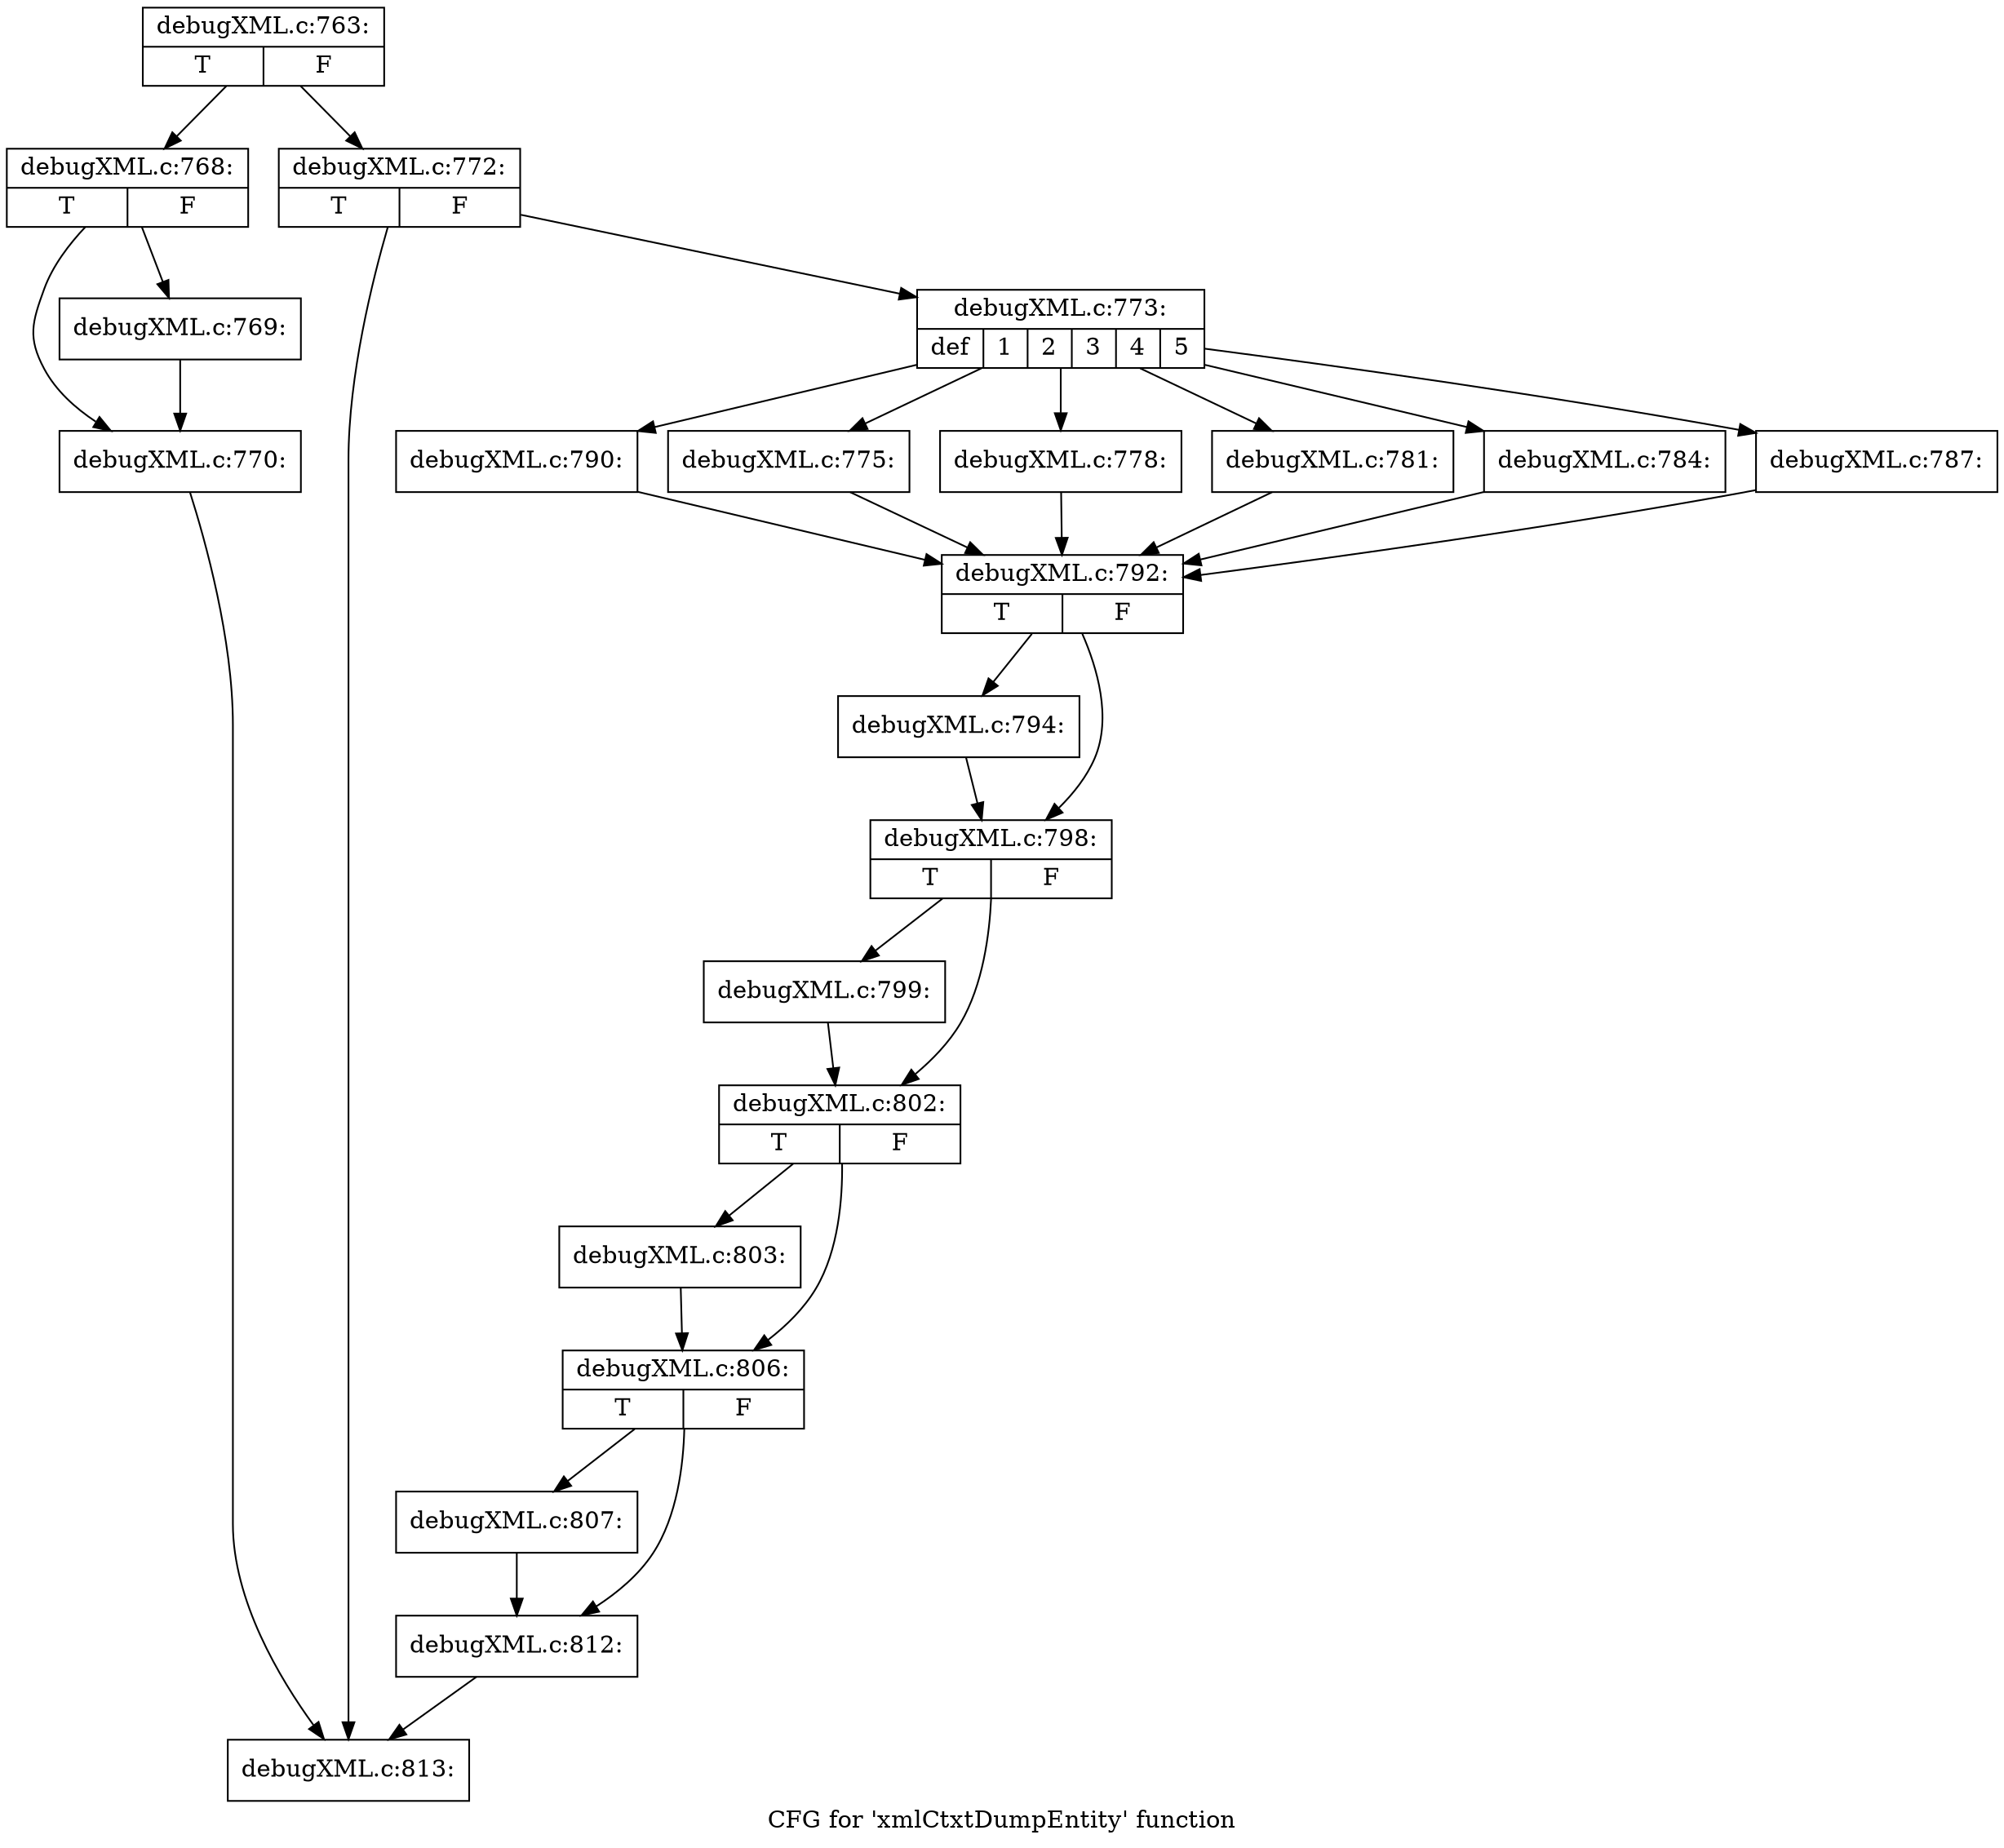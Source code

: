 digraph "CFG for 'xmlCtxtDumpEntity' function" {
	label="CFG for 'xmlCtxtDumpEntity' function";

	Node0x4b62a40 [shape=record,label="{debugXML.c:763:|{<s0>T|<s1>F}}"];
	Node0x4b62a40 -> Node0x4b634d0;
	Node0x4b62a40 -> Node0x4b63520;
	Node0x4b634d0 [shape=record,label="{debugXML.c:768:|{<s0>T|<s1>F}}"];
	Node0x4b634d0 -> Node0x4b63930;
	Node0x4b634d0 -> Node0x4b638e0;
	Node0x4b638e0 [shape=record,label="{debugXML.c:769:}"];
	Node0x4b638e0 -> Node0x4b63930;
	Node0x4b63930 [shape=record,label="{debugXML.c:770:}"];
	Node0x4b63930 -> Node0x4b642f0;
	Node0x4b63520 [shape=record,label="{debugXML.c:772:|{<s0>T|<s1>F}}"];
	Node0x4b63520 -> Node0x4b642f0;
	Node0x4b63520 -> Node0x4b642a0;
	Node0x4b642a0 [shape=record,label="{debugXML.c:773:|{<s0>def|<s1>1|<s2>2|<s3>3|<s4>4|<s5>5}}"];
	Node0x4b642a0 -> Node0x4b648c0;
	Node0x4b642a0 -> Node0x4b64c00;
	Node0x4b642a0 -> Node0x4b65150;
	Node0x4b642a0 -> Node0x4b656a0;
	Node0x4b642a0 -> Node0x4b65bf0;
	Node0x4b642a0 -> Node0x4b66140;
	Node0x4b64c00 [shape=record,label="{debugXML.c:775:}"];
	Node0x4b64c00 -> Node0x4b646b0;
	Node0x4b65150 [shape=record,label="{debugXML.c:778:}"];
	Node0x4b65150 -> Node0x4b646b0;
	Node0x4b656a0 [shape=record,label="{debugXML.c:781:}"];
	Node0x4b656a0 -> Node0x4b646b0;
	Node0x4b65bf0 [shape=record,label="{debugXML.c:784:}"];
	Node0x4b65bf0 -> Node0x4b646b0;
	Node0x4b66140 [shape=record,label="{debugXML.c:787:}"];
	Node0x4b66140 -> Node0x4b646b0;
	Node0x4b648c0 [shape=record,label="{debugXML.c:790:}"];
	Node0x4b648c0 -> Node0x4b646b0;
	Node0x4b646b0 [shape=record,label="{debugXML.c:792:|{<s0>T|<s1>F}}"];
	Node0x4b646b0 -> Node0x4b67380;
	Node0x4b646b0 -> Node0x4b673d0;
	Node0x4b67380 [shape=record,label="{debugXML.c:794:}"];
	Node0x4b67380 -> Node0x4b673d0;
	Node0x4b673d0 [shape=record,label="{debugXML.c:798:|{<s0>T|<s1>F}}"];
	Node0x4b673d0 -> Node0x4aa3000;
	Node0x4b673d0 -> Node0x4aa3050;
	Node0x4aa3000 [shape=record,label="{debugXML.c:799:}"];
	Node0x4aa3000 -> Node0x4aa3050;
	Node0x4aa3050 [shape=record,label="{debugXML.c:802:|{<s0>T|<s1>F}}"];
	Node0x4aa3050 -> Node0x4b69600;
	Node0x4aa3050 -> Node0x4b69650;
	Node0x4b69600 [shape=record,label="{debugXML.c:803:}"];
	Node0x4b69600 -> Node0x4b69650;
	Node0x4b69650 [shape=record,label="{debugXML.c:806:|{<s0>T|<s1>F}}"];
	Node0x4b69650 -> Node0x4b6a330;
	Node0x4b69650 -> Node0x4b6a380;
	Node0x4b6a330 [shape=record,label="{debugXML.c:807:}"];
	Node0x4b6a330 -> Node0x4b6a380;
	Node0x4b6a380 [shape=record,label="{debugXML.c:812:}"];
	Node0x4b6a380 -> Node0x4b642f0;
	Node0x4b642f0 [shape=record,label="{debugXML.c:813:}"];
}
